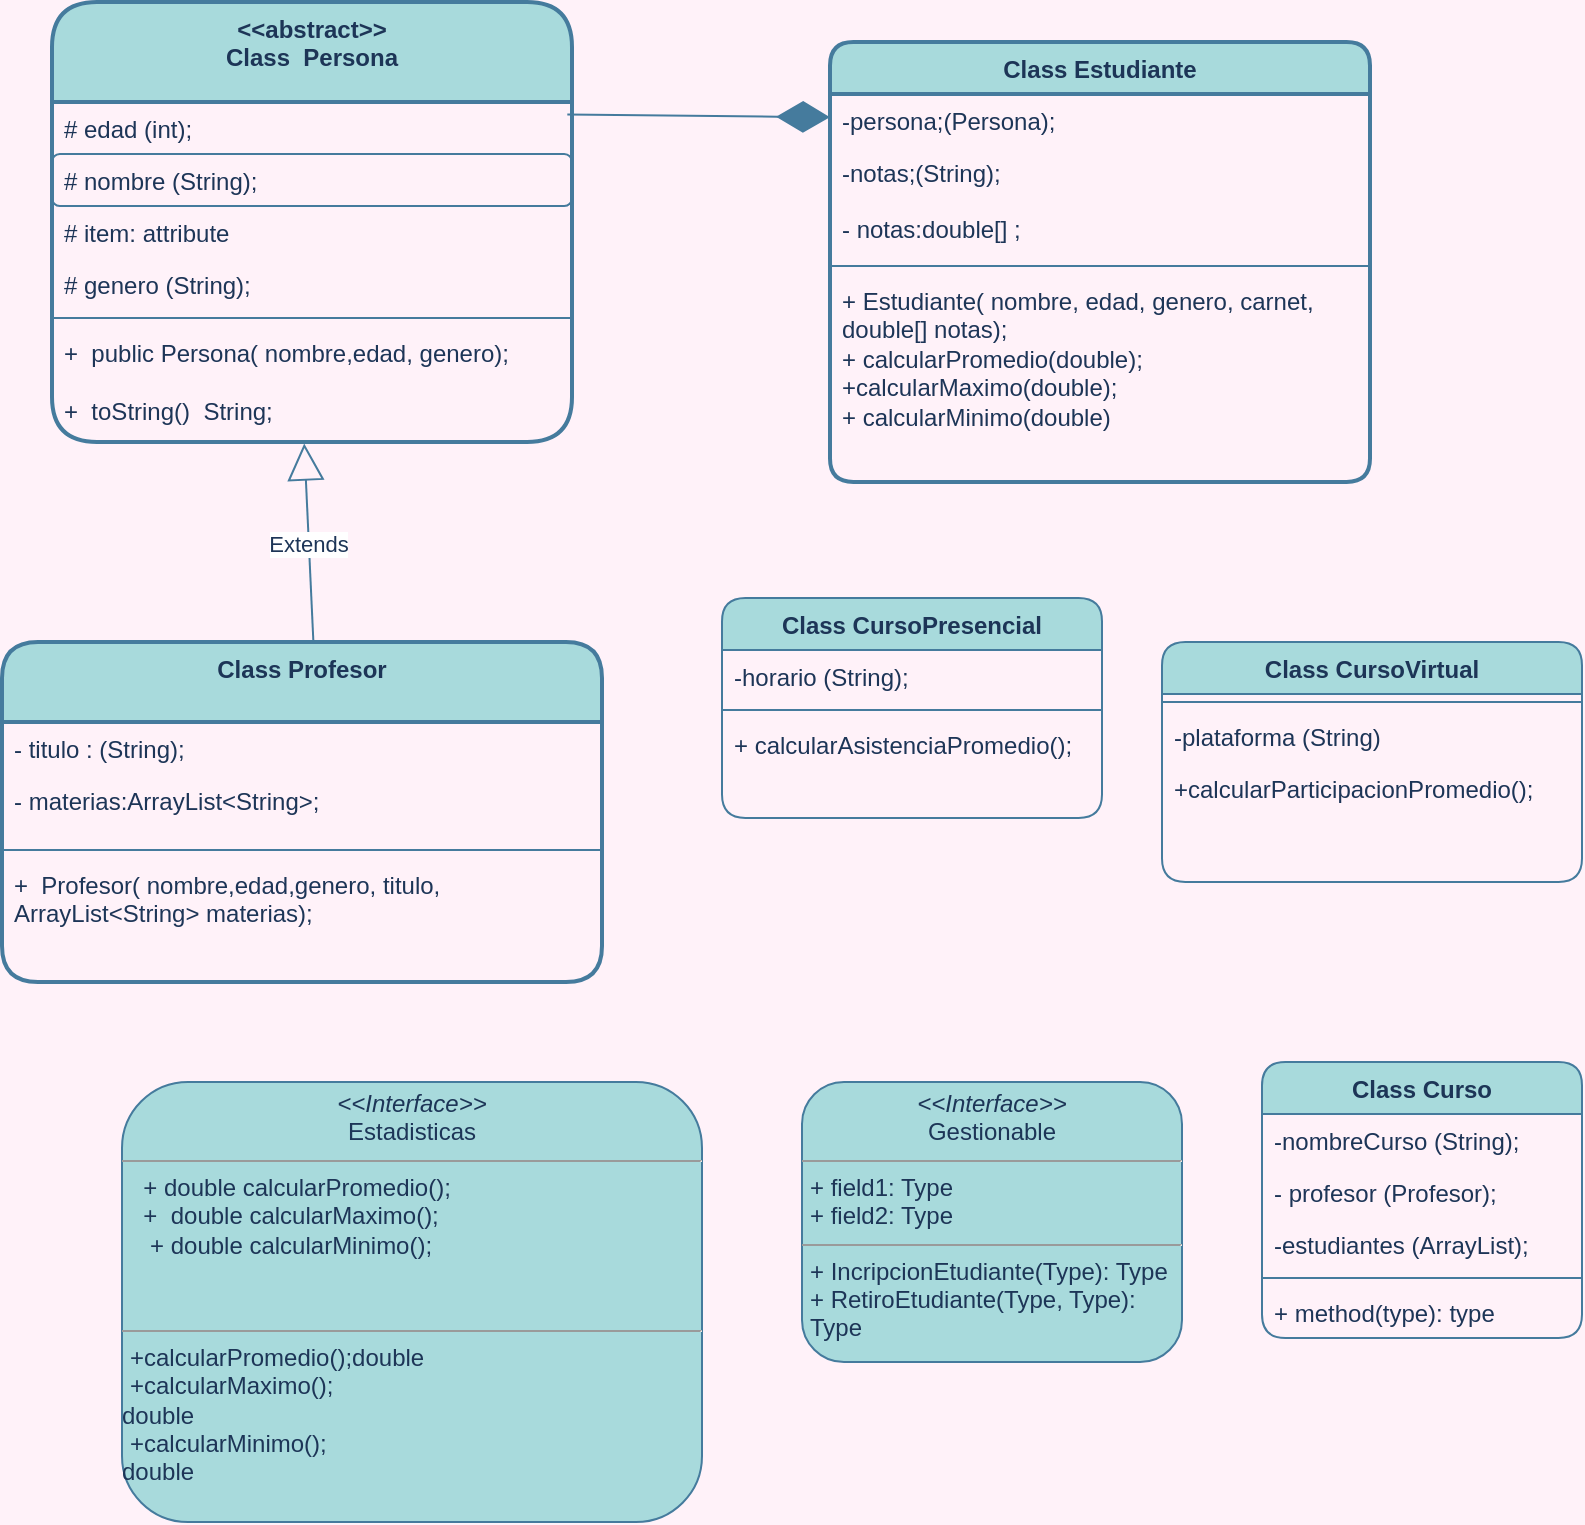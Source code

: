 <mxfile version="21.6.8" type="github">
  <diagram name="Página-1" id="qOFIg2sag6Ol0mR24mPF">
    <mxGraphModel dx="2049" dy="1770" grid="1" gridSize="10" guides="1" tooltips="1" connect="1" arrows="1" fold="1" page="1" pageScale="1" pageWidth="827" pageHeight="1169" background="#FFF2F9" math="0" shadow="0">
      <root>
        <mxCell id="0" />
        <mxCell id="1" parent="0" />
        <mxCell id="tVQC34R88GoCUx9mPCUH-5" value="&lt;p style=&quot;margin:0px;margin-top:4px;text-align:center;&quot;&gt;&lt;i&gt;&amp;lt;&amp;lt;Interface&amp;gt;&amp;gt;&lt;/i&gt;&lt;br&gt;Estadisticas&lt;br&gt;&lt;/p&gt;&lt;hr size=&quot;1&quot;&gt;&lt;p style=&quot;margin:0px;margin-left:4px;&quot;&gt;&amp;nbsp; + double calcularPromedio();&lt;/p&gt;&lt;p style=&quot;margin:0px;margin-left:4px;&quot;&gt;&amp;nbsp; +&amp;nbsp; double calcularMaximo();&lt;/p&gt;&lt;p style=&quot;margin:0px;margin-left:4px;&quot;&gt;&amp;nbsp; &amp;nbsp;+ double calcularMinimo();&lt;/p&gt;&lt;div&gt;&lt;br&gt;&lt;/div&gt;&lt;p style=&quot;margin:0px;margin-left:4px;&quot;&gt;&lt;br&gt;&lt;/p&gt;&lt;hr size=&quot;1&quot;&gt;&lt;p style=&quot;margin:0px;margin-left:4px;&quot;&gt;+calcularPromedio();double&lt;br&gt;+calcularMaximo();&lt;/p&gt;double&lt;p style=&quot;margin:0px;margin-left:4px;&quot;&gt;&lt;span style=&quot;background-color: initial;&quot;&gt;+calcularMinimo();&lt;/span&gt;&lt;/p&gt;double" style="verticalAlign=top;align=left;overflow=fill;fontSize=12;fontFamily=Helvetica;html=1;whiteSpace=wrap;labelBackgroundColor=none;fillColor=#A8DADC;strokeColor=#457B9D;fontColor=#1D3557;rounded=1;" parent="1" vertex="1">
          <mxGeometry x="60" y="-560" width="290" height="220" as="geometry" />
        </mxCell>
        <mxCell id="tVQC34R88GoCUx9mPCUH-7" value="&amp;lt;&amp;lt;abstract&amp;gt;&amp;gt;&lt;br&gt;Class&amp;nbsp; Persona" style="swimlane;fontStyle=1;align=center;verticalAlign=top;childLayout=stackLayout;horizontal=1;startSize=50;horizontalStack=0;resizeParent=1;resizeParentMax=0;resizeLast=0;collapsible=1;marginBottom=0;whiteSpace=wrap;html=1;rounded=1;labelBackgroundColor=none;fillColor=#A8DADC;strokeColor=#457B9D;fontColor=#1D3557;strokeWidth=2;" parent="1" vertex="1">
          <mxGeometry x="25" y="-1100" width="260" height="220" as="geometry" />
        </mxCell>
        <mxCell id="tVQC34R88GoCUx9mPCUH-18" value="# edad (int);" style="text;strokeColor=none;fillColor=none;align=left;verticalAlign=top;spacingLeft=4;spacingRight=4;overflow=hidden;rotatable=0;points=[[0,0.5],[1,0.5]];portConstraint=eastwest;whiteSpace=wrap;html=1;labelBackgroundColor=none;fontColor=#1D3557;rounded=1;" parent="tVQC34R88GoCUx9mPCUH-7" vertex="1">
          <mxGeometry y="50" width="260" height="26" as="geometry" />
        </mxCell>
        <mxCell id="tVQC34R88GoCUx9mPCUH-8" value="# nombre (String);" style="text;strokeColor=#457B9D;fillColor=none;align=left;verticalAlign=top;spacingLeft=4;spacingRight=4;overflow=hidden;rotatable=0;points=[[0,0.5],[1,0.5]];portConstraint=eastwest;whiteSpace=wrap;html=1;labelBackgroundColor=none;fontColor=#1D3557;rounded=1;" parent="tVQC34R88GoCUx9mPCUH-7" vertex="1">
          <mxGeometry y="76" width="260" height="26" as="geometry" />
        </mxCell>
        <mxCell id="tVQC34R88GoCUx9mPCUH-20" value="# item: attribute" style="text;strokeColor=none;fillColor=none;align=left;verticalAlign=top;spacingLeft=4;spacingRight=4;overflow=hidden;rotatable=0;points=[[0,0.5],[1,0.5]];portConstraint=eastwest;whiteSpace=wrap;html=1;labelBackgroundColor=none;fontColor=#1D3557;rounded=1;" parent="tVQC34R88GoCUx9mPCUH-7" vertex="1">
          <mxGeometry y="102" width="260" height="26" as="geometry" />
        </mxCell>
        <mxCell id="tVQC34R88GoCUx9mPCUH-19" value="# genero (String);" style="text;strokeColor=none;fillColor=none;align=left;verticalAlign=top;spacingLeft=4;spacingRight=4;overflow=hidden;rotatable=0;points=[[0,0.5],[1,0.5]];portConstraint=eastwest;whiteSpace=wrap;html=1;labelBackgroundColor=none;fontColor=#1D3557;rounded=1;" parent="tVQC34R88GoCUx9mPCUH-7" vertex="1">
          <mxGeometry y="128" width="260" height="26" as="geometry" />
        </mxCell>
        <mxCell id="tVQC34R88GoCUx9mPCUH-9" value="" style="line;strokeWidth=1;fillColor=none;align=left;verticalAlign=middle;spacingTop=-1;spacingLeft=3;spacingRight=3;rotatable=0;labelPosition=right;points=[];portConstraint=eastwest;strokeColor=#457B9D;labelBackgroundColor=none;fontColor=#1D3557;rounded=1;" parent="tVQC34R88GoCUx9mPCUH-7" vertex="1">
          <mxGeometry y="154" width="260" height="8" as="geometry" />
        </mxCell>
        <mxCell id="tVQC34R88GoCUx9mPCUH-10" value="+&amp;nbsp; public Persona( nombre,edad, genero);&lt;br&gt;&lt;br&gt;+&amp;nbsp; toString()&amp;nbsp;&amp;nbsp;String;" style="text;strokeColor=none;fillColor=none;align=left;verticalAlign=top;spacingLeft=4;spacingRight=4;overflow=hidden;rotatable=0;points=[[0,0.5],[1,0.5]];portConstraint=eastwest;whiteSpace=wrap;html=1;labelBackgroundColor=none;fontColor=#1D3557;rounded=1;" parent="tVQC34R88GoCUx9mPCUH-7" vertex="1">
          <mxGeometry y="162" width="260" height="58" as="geometry" />
        </mxCell>
        <mxCell id="tVQC34R88GoCUx9mPCUH-11" value="Class&amp;nbsp;Estudiante" style="swimlane;fontStyle=1;align=center;verticalAlign=top;childLayout=stackLayout;horizontal=1;startSize=26;horizontalStack=0;resizeParent=1;resizeParentMax=0;resizeLast=0;collapsible=1;marginBottom=0;whiteSpace=wrap;html=1;labelBackgroundColor=none;rounded=1;swimlaneLine=1;fillColor=#A8DADC;strokeColor=#457B9D;fontColor=#1D3557;strokeWidth=2;" parent="1" vertex="1">
          <mxGeometry x="414" y="-1080" width="270" height="220" as="geometry" />
        </mxCell>
        <mxCell id="3mgW6CFiJbiefJ1Jen4p-1" value="-persona;(Persona);&lt;br&gt;&amp;nbsp;" style="text;strokeColor=none;fillColor=none;align=left;verticalAlign=top;spacingLeft=4;spacingRight=4;overflow=hidden;rotatable=0;points=[[0,0.5],[1,0.5]];portConstraint=eastwest;whiteSpace=wrap;html=1;labelBackgroundColor=none;fontColor=#1D3557;rounded=1;" vertex="1" parent="tVQC34R88GoCUx9mPCUH-11">
          <mxGeometry y="26" width="270" height="26" as="geometry" />
        </mxCell>
        <mxCell id="tVQC34R88GoCUx9mPCUH-12" value="-notas;(String);&lt;br&gt;&lt;br&gt;&amp;nbsp;" style="text;strokeColor=none;fillColor=none;align=left;verticalAlign=top;spacingLeft=4;spacingRight=4;overflow=hidden;rotatable=0;points=[[0,0.5],[1,0.5]];portConstraint=eastwest;whiteSpace=wrap;html=1;labelBackgroundColor=none;fontColor=#1D3557;rounded=1;" parent="tVQC34R88GoCUx9mPCUH-11" vertex="1">
          <mxGeometry y="52" width="270" height="28" as="geometry" />
        </mxCell>
        <mxCell id="tVQC34R88GoCUx9mPCUH-15" value="- notas:double[] ;" style="text;strokeColor=none;fillColor=none;align=left;verticalAlign=top;spacingLeft=4;spacingRight=4;overflow=hidden;rotatable=0;points=[[0,0.5],[1,0.5]];portConstraint=eastwest;whiteSpace=wrap;html=1;labelBackgroundColor=none;fontColor=#1D3557;rounded=1;" parent="tVQC34R88GoCUx9mPCUH-11" vertex="1">
          <mxGeometry y="80" width="270" height="28" as="geometry" />
        </mxCell>
        <mxCell id="tVQC34R88GoCUx9mPCUH-13" value="" style="line;strokeWidth=1;fillColor=none;align=left;verticalAlign=middle;spacingTop=-1;spacingLeft=3;spacingRight=3;rotatable=0;labelPosition=right;points=[];portConstraint=eastwest;strokeColor=#457B9D;labelBackgroundColor=none;fontColor=#1D3557;rounded=1;" parent="tVQC34R88GoCUx9mPCUH-11" vertex="1">
          <mxGeometry y="108" width="270" height="8" as="geometry" />
        </mxCell>
        <mxCell id="tVQC34R88GoCUx9mPCUH-14" value="+&amp;nbsp;&lt;span style=&quot;background-color: initial;&quot;&gt;Estudiante( nombre, edad, genero, carnet, double[] notas);&lt;/span&gt;&lt;br&gt;+ calcularPromedio(double);&lt;br&gt;+calcularMaximo(double);&lt;br&gt;+&amp;nbsp;calcularMinimo(double)&amp;nbsp;" style="text;strokeColor=none;fillColor=none;align=left;verticalAlign=top;spacingLeft=4;spacingRight=4;overflow=hidden;rotatable=0;points=[[0,0.5],[1,0.5]];portConstraint=eastwest;whiteSpace=wrap;html=1;labelBackgroundColor=none;fontColor=#1D3557;rounded=1;" parent="tVQC34R88GoCUx9mPCUH-11" vertex="1">
          <mxGeometry y="116" width="270" height="104" as="geometry" />
        </mxCell>
        <mxCell id="tVQC34R88GoCUx9mPCUH-21" value="Class&amp;nbsp;Profesor" style="swimlane;fontStyle=1;align=center;verticalAlign=top;childLayout=stackLayout;horizontal=1;startSize=40;horizontalStack=0;resizeParent=1;resizeParentMax=0;resizeLast=0;collapsible=1;marginBottom=0;whiteSpace=wrap;html=1;labelBackgroundColor=none;fillColor=#A8DADC;strokeColor=#457B9D;fontColor=#1D3557;rounded=1;strokeWidth=2;" parent="1" vertex="1">
          <mxGeometry y="-780" width="300" height="170" as="geometry" />
        </mxCell>
        <mxCell id="tVQC34R88GoCUx9mPCUH-22" value="- titulo : (String);" style="text;strokeColor=none;fillColor=none;align=left;verticalAlign=top;spacingLeft=4;spacingRight=4;overflow=hidden;rotatable=0;points=[[0,0.5],[1,0.5]];portConstraint=eastwest;whiteSpace=wrap;html=1;labelBackgroundColor=none;fontColor=#1D3557;rounded=1;" parent="tVQC34R88GoCUx9mPCUH-21" vertex="1">
          <mxGeometry y="40" width="300" height="26" as="geometry" />
        </mxCell>
        <mxCell id="tVQC34R88GoCUx9mPCUH-25" value="- materias:ArrayList&amp;lt;String&amp;gt;;" style="text;strokeColor=none;fillColor=none;align=left;verticalAlign=top;spacingLeft=4;spacingRight=4;overflow=hidden;rotatable=0;points=[[0,0.5],[1,0.5]];portConstraint=eastwest;whiteSpace=wrap;html=1;labelBackgroundColor=none;fontColor=#1D3557;rounded=1;" parent="tVQC34R88GoCUx9mPCUH-21" vertex="1">
          <mxGeometry y="66" width="300" height="34" as="geometry" />
        </mxCell>
        <mxCell id="tVQC34R88GoCUx9mPCUH-23" value="" style="line;strokeWidth=1;fillColor=none;align=left;verticalAlign=middle;spacingTop=-1;spacingLeft=3;spacingRight=3;rotatable=0;labelPosition=right;points=[];portConstraint=eastwest;strokeColor=#457B9D;labelBackgroundColor=none;fontColor=#1D3557;rounded=1;" parent="tVQC34R88GoCUx9mPCUH-21" vertex="1">
          <mxGeometry y="100" width="300" height="8" as="geometry" />
        </mxCell>
        <mxCell id="tVQC34R88GoCUx9mPCUH-24" value="+&amp;nbsp;&amp;nbsp;Profesor( nombre,edad,genero, titulo, ArrayList&amp;lt;String&amp;gt; materias);" style="text;strokeColor=none;fillColor=none;align=left;verticalAlign=top;spacingLeft=4;spacingRight=4;overflow=hidden;rotatable=0;points=[[0,0.5],[1,0.5]];portConstraint=eastwest;whiteSpace=wrap;html=1;labelBackgroundColor=none;fontColor=#1D3557;rounded=1;" parent="tVQC34R88GoCUx9mPCUH-21" vertex="1">
          <mxGeometry y="108" width="300" height="62" as="geometry" />
        </mxCell>
        <mxCell id="tVQC34R88GoCUx9mPCUH-27" value="Class&amp;nbsp;Curso" style="swimlane;fontStyle=1;align=center;verticalAlign=top;childLayout=stackLayout;horizontal=1;startSize=26;horizontalStack=0;resizeParent=1;resizeParentMax=0;resizeLast=0;collapsible=1;marginBottom=0;whiteSpace=wrap;html=1;labelBackgroundColor=none;fillColor=#A8DADC;strokeColor=#457B9D;fontColor=#1D3557;rounded=1;" parent="1" vertex="1">
          <mxGeometry x="630" y="-570" width="160" height="138" as="geometry" />
        </mxCell>
        <mxCell id="tVQC34R88GoCUx9mPCUH-28" value="-nombreCurso (String);&lt;br&gt;" style="text;strokeColor=none;fillColor=none;align=left;verticalAlign=top;spacingLeft=4;spacingRight=4;overflow=hidden;rotatable=0;points=[[0,0.5],[1,0.5]];portConstraint=eastwest;whiteSpace=wrap;html=1;labelBackgroundColor=none;fontColor=#1D3557;rounded=1;" parent="tVQC34R88GoCUx9mPCUH-27" vertex="1">
          <mxGeometry y="26" width="160" height="26" as="geometry" />
        </mxCell>
        <mxCell id="tVQC34R88GoCUx9mPCUH-31" value="-&amp;nbsp;profesor (Profesor);" style="text;strokeColor=none;fillColor=none;align=left;verticalAlign=top;spacingLeft=4;spacingRight=4;overflow=hidden;rotatable=0;points=[[0,0.5],[1,0.5]];portConstraint=eastwest;whiteSpace=wrap;html=1;labelBackgroundColor=none;fontColor=#1D3557;rounded=1;" parent="tVQC34R88GoCUx9mPCUH-27" vertex="1">
          <mxGeometry y="52" width="160" height="26" as="geometry" />
        </mxCell>
        <mxCell id="tVQC34R88GoCUx9mPCUH-32" value="-estudiantes (ArrayList);" style="text;strokeColor=none;fillColor=none;align=left;verticalAlign=top;spacingLeft=4;spacingRight=4;overflow=hidden;rotatable=0;points=[[0,0.5],[1,0.5]];portConstraint=eastwest;whiteSpace=wrap;html=1;labelBackgroundColor=none;fontColor=#1D3557;rounded=1;" parent="tVQC34R88GoCUx9mPCUH-27" vertex="1">
          <mxGeometry y="78" width="160" height="26" as="geometry" />
        </mxCell>
        <mxCell id="tVQC34R88GoCUx9mPCUH-29" value="" style="line;strokeWidth=1;fillColor=none;align=left;verticalAlign=middle;spacingTop=-1;spacingLeft=3;spacingRight=3;rotatable=0;labelPosition=right;points=[];portConstraint=eastwest;strokeColor=#457B9D;labelBackgroundColor=none;fontColor=#1D3557;rounded=1;" parent="tVQC34R88GoCUx9mPCUH-27" vertex="1">
          <mxGeometry y="104" width="160" height="8" as="geometry" />
        </mxCell>
        <mxCell id="tVQC34R88GoCUx9mPCUH-30" value="+ method(type): type" style="text;strokeColor=none;fillColor=none;align=left;verticalAlign=top;spacingLeft=4;spacingRight=4;overflow=hidden;rotatable=0;points=[[0,0.5],[1,0.5]];portConstraint=eastwest;whiteSpace=wrap;html=1;labelBackgroundColor=none;fontColor=#1D3557;rounded=1;" parent="tVQC34R88GoCUx9mPCUH-27" vertex="1">
          <mxGeometry y="112" width="160" height="26" as="geometry" />
        </mxCell>
        <mxCell id="tVQC34R88GoCUx9mPCUH-33" value="Class CursoPresencial" style="swimlane;fontStyle=1;align=center;verticalAlign=top;childLayout=stackLayout;horizontal=1;startSize=26;horizontalStack=0;resizeParent=1;resizeParentMax=0;resizeLast=0;collapsible=1;marginBottom=0;whiteSpace=wrap;html=1;labelBackgroundColor=none;fillColor=#A8DADC;strokeColor=#457B9D;fontColor=#1D3557;rounded=1;" parent="1" vertex="1">
          <mxGeometry x="360" y="-802" width="190" height="110" as="geometry" />
        </mxCell>
        <mxCell id="tVQC34R88GoCUx9mPCUH-34" value="-horario (String);&lt;br&gt;" style="text;strokeColor=none;fillColor=none;align=left;verticalAlign=top;spacingLeft=4;spacingRight=4;overflow=hidden;rotatable=0;points=[[0,0.5],[1,0.5]];portConstraint=eastwest;whiteSpace=wrap;html=1;labelBackgroundColor=none;fontColor=#1D3557;rounded=1;" parent="tVQC34R88GoCUx9mPCUH-33" vertex="1">
          <mxGeometry y="26" width="190" height="26" as="geometry" />
        </mxCell>
        <mxCell id="tVQC34R88GoCUx9mPCUH-35" value="" style="line;strokeWidth=1;fillColor=none;align=left;verticalAlign=middle;spacingTop=-1;spacingLeft=3;spacingRight=3;rotatable=0;labelPosition=right;points=[];portConstraint=eastwest;strokeColor=#457B9D;labelBackgroundColor=none;fontColor=#1D3557;rounded=1;" parent="tVQC34R88GoCUx9mPCUH-33" vertex="1">
          <mxGeometry y="52" width="190" height="8" as="geometry" />
        </mxCell>
        <mxCell id="tVQC34R88GoCUx9mPCUH-36" value="+&amp;nbsp;calcularAsistenciaPromedio();" style="text;strokeColor=none;fillColor=none;align=left;verticalAlign=top;spacingLeft=4;spacingRight=4;overflow=hidden;rotatable=0;points=[[0,0.5],[1,0.5]];portConstraint=eastwest;whiteSpace=wrap;html=1;labelBackgroundColor=none;fontColor=#1D3557;rounded=1;" parent="tVQC34R88GoCUx9mPCUH-33" vertex="1">
          <mxGeometry y="60" width="190" height="50" as="geometry" />
        </mxCell>
        <mxCell id="tVQC34R88GoCUx9mPCUH-37" value="Class CursoVirtual" style="swimlane;fontStyle=1;align=center;verticalAlign=top;childLayout=stackLayout;horizontal=1;startSize=26;horizontalStack=0;resizeParent=1;resizeParentMax=0;resizeLast=0;collapsible=1;marginBottom=0;whiteSpace=wrap;html=1;labelBackgroundColor=none;fillColor=#A8DADC;strokeColor=#457B9D;fontColor=#1D3557;rounded=1;" parent="1" vertex="1">
          <mxGeometry x="580" y="-780" width="210" height="120" as="geometry" />
        </mxCell>
        <mxCell id="tVQC34R88GoCUx9mPCUH-39" value="" style="line;strokeWidth=1;fillColor=none;align=left;verticalAlign=middle;spacingTop=-1;spacingLeft=3;spacingRight=3;rotatable=0;labelPosition=right;points=[];portConstraint=eastwest;strokeColor=#457B9D;labelBackgroundColor=none;fontColor=#1D3557;rounded=1;" parent="tVQC34R88GoCUx9mPCUH-37" vertex="1">
          <mxGeometry y="26" width="210" height="8" as="geometry" />
        </mxCell>
        <mxCell id="tVQC34R88GoCUx9mPCUH-38" value="-plataforma (String)" style="text;strokeColor=none;fillColor=none;align=left;verticalAlign=top;spacingLeft=4;spacingRight=4;overflow=hidden;rotatable=0;points=[[0,0.5],[1,0.5]];portConstraint=eastwest;whiteSpace=wrap;html=1;labelBackgroundColor=none;fontColor=#1D3557;rounded=1;" parent="tVQC34R88GoCUx9mPCUH-37" vertex="1">
          <mxGeometry y="34" width="210" height="26" as="geometry" />
        </mxCell>
        <mxCell id="tVQC34R88GoCUx9mPCUH-40" value="+calcularParticipacionPromedio();" style="text;strokeColor=none;fillColor=none;align=left;verticalAlign=top;spacingLeft=4;spacingRight=4;overflow=hidden;rotatable=0;points=[[0,0.5],[1,0.5]];portConstraint=eastwest;whiteSpace=wrap;html=1;labelBackgroundColor=none;fontColor=#1D3557;rounded=1;" parent="tVQC34R88GoCUx9mPCUH-37" vertex="1">
          <mxGeometry y="60" width="210" height="60" as="geometry" />
        </mxCell>
        <mxCell id="tVQC34R88GoCUx9mPCUH-41" value="&lt;p style=&quot;margin:0px;margin-top:4px;text-align:center;&quot;&gt;&lt;i&gt;&amp;lt;&amp;lt;Interface&amp;gt;&amp;gt;&lt;/i&gt;&lt;br&gt;Gestionable&lt;br&gt;&lt;/p&gt;&lt;hr size=&quot;1&quot;&gt;&lt;p style=&quot;margin:0px;margin-left:4px;&quot;&gt;+ field1: Type&lt;br&gt;+ field2: Type&lt;/p&gt;&lt;hr size=&quot;1&quot;&gt;&lt;p style=&quot;margin:0px;margin-left:4px;&quot;&gt;+ IncripcionEtudiante(Type): Type&lt;br&gt;+ RetiroEtudiante(Type, Type): Type&lt;/p&gt;" style="verticalAlign=top;align=left;overflow=fill;fontSize=12;fontFamily=Helvetica;html=1;whiteSpace=wrap;labelBackgroundColor=none;fillColor=#A8DADC;strokeColor=#457B9D;fontColor=#1D3557;rounded=1;" parent="1" vertex="1">
          <mxGeometry x="400" y="-560" width="190" height="140" as="geometry" />
        </mxCell>
        <mxCell id="3mgW6CFiJbiefJ1Jen4p-2" value="" style="endArrow=diamondThin;endFill=1;endSize=24;html=1;rounded=1;exitX=0.991;exitY=0.241;exitDx=0;exitDy=0;exitPerimeter=0;labelBackgroundColor=none;strokeColor=#457B9D;fontColor=default;" edge="1" parent="1" source="tVQC34R88GoCUx9mPCUH-18" target="3mgW6CFiJbiefJ1Jen4p-1">
          <mxGeometry width="160" relative="1" as="geometry">
            <mxPoint x="240" y="-1020" as="sourcePoint" />
            <mxPoint x="440" y="-1004.678" as="targetPoint" />
          </mxGeometry>
        </mxCell>
        <mxCell id="3mgW6CFiJbiefJ1Jen4p-5" value="Extends" style="endArrow=block;endSize=16;endFill=0;html=1;rounded=0;strokeColor=#457B9D;fontColor=#1D3557;fillColor=#A8DADC;entryX=0.485;entryY=1.013;entryDx=0;entryDy=0;entryPerimeter=0;exitX=0.519;exitY=0;exitDx=0;exitDy=0;exitPerimeter=0;" edge="1" parent="1" source="tVQC34R88GoCUx9mPCUH-21" target="tVQC34R88GoCUx9mPCUH-10">
          <mxGeometry width="160" relative="1" as="geometry">
            <mxPoint x="151" y="-770" as="sourcePoint" />
            <mxPoint x="152.66" y="-860.004" as="targetPoint" />
          </mxGeometry>
        </mxCell>
      </root>
    </mxGraphModel>
  </diagram>
</mxfile>
